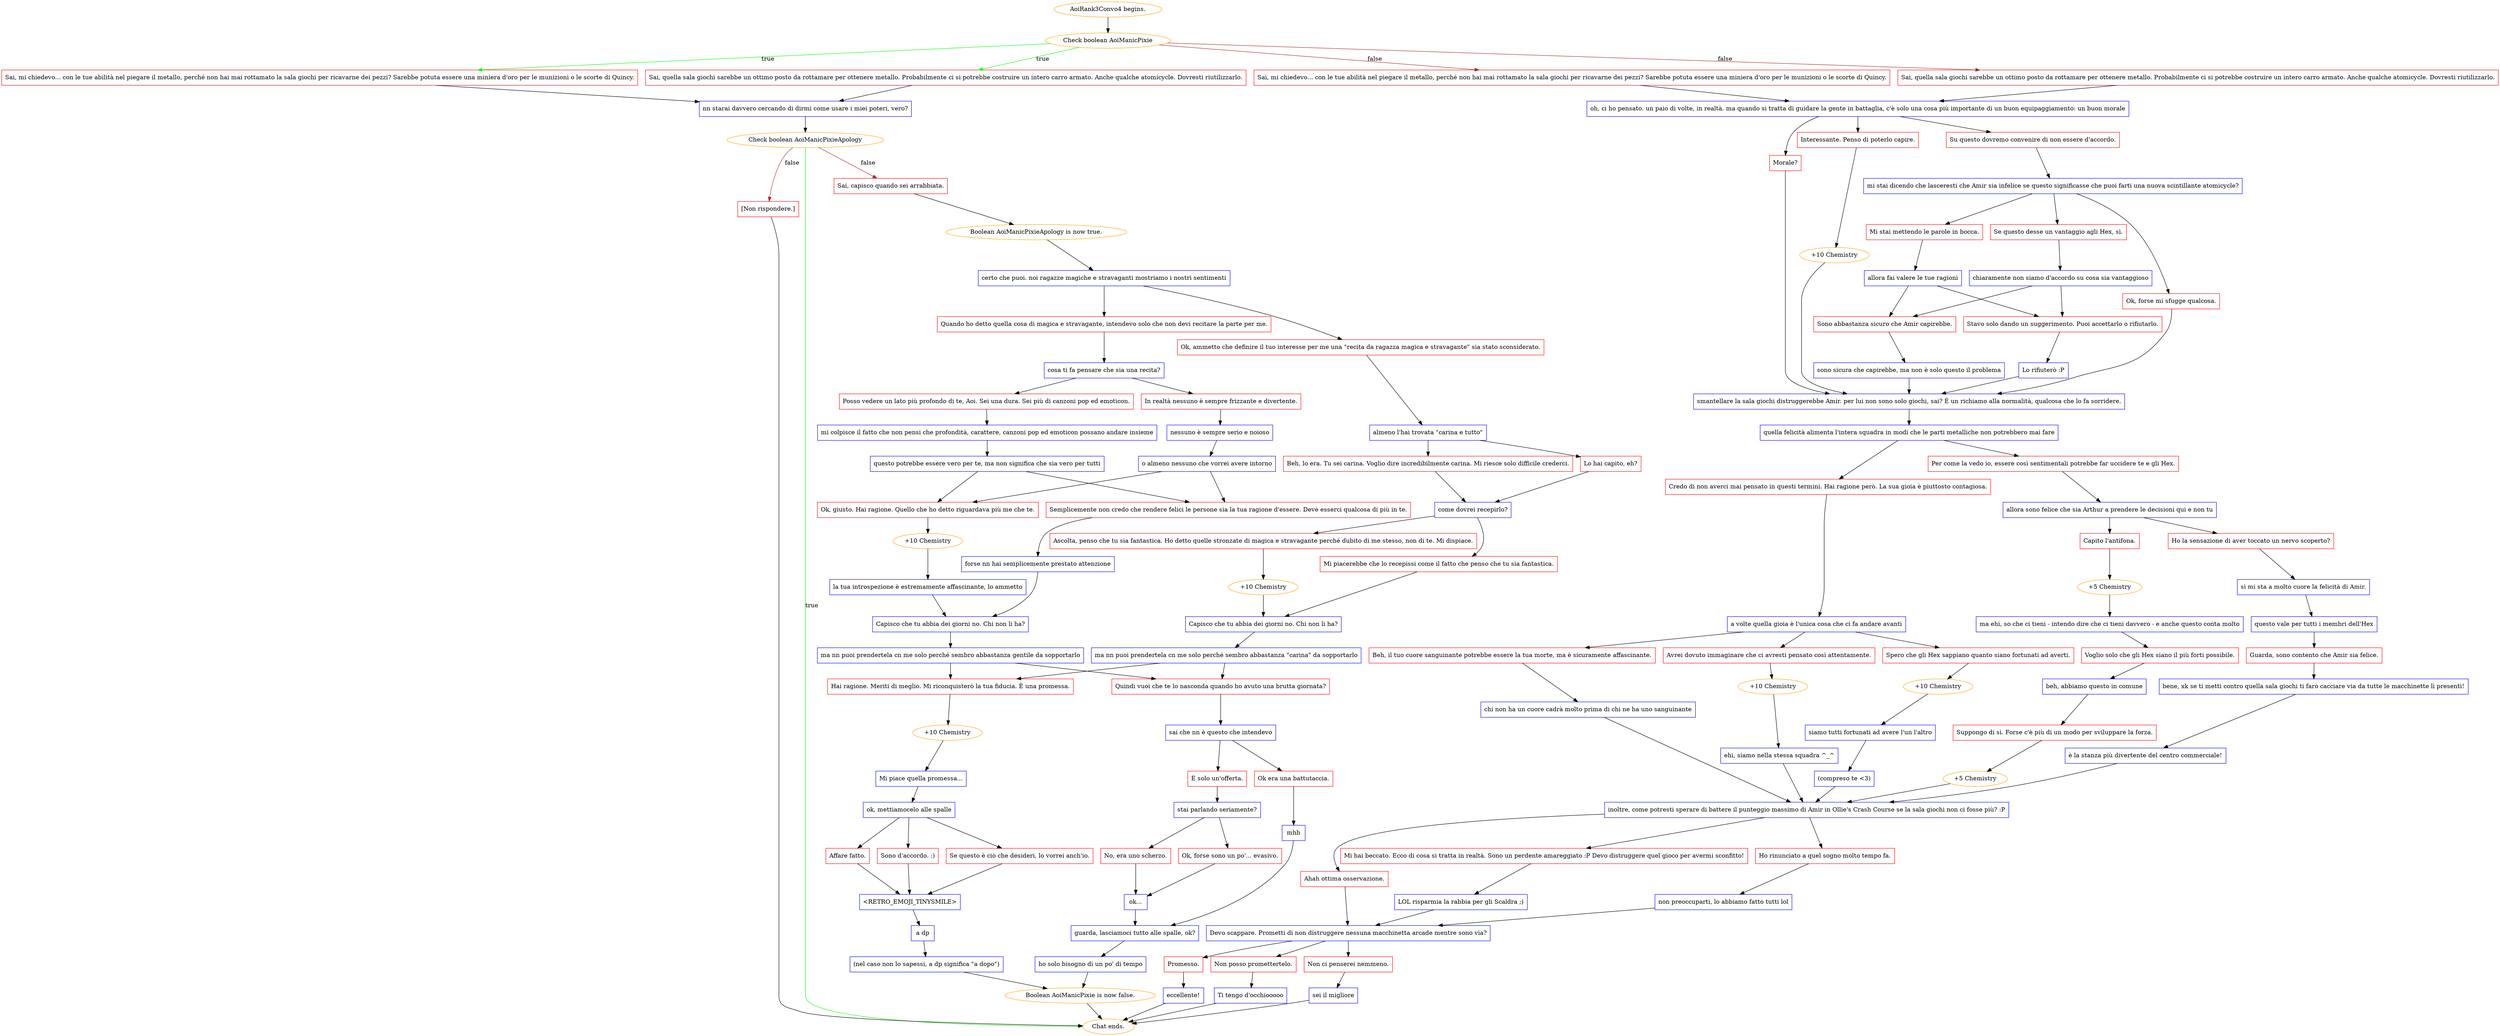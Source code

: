 digraph {
	"AoiRank3Convo4 begins." [color=orange];
		"AoiRank3Convo4 begins." -> j2492287909;
	j2492287909 [label="Check boolean AoiManicPixie",color=orange];
		j2492287909 -> j871617534 [label=true,color=green];
		j2492287909 -> j246803131 [label=true,color=green];
		j2492287909 -> j2553861872 [label=false,color=brown];
		j2492287909 -> j1103940493 [label=false,color=brown];
	j871617534 [label="Sai, mi chiedevo... con le tue abilità nel piegare il metallo, perché non hai mai rottamato la sala giochi per ricavarne dei pezzi? Sarebbe potuta essere una miniera d'oro per le munizioni o le scorte di Quincy.",shape=box,color=red];
		j871617534 -> j2640298259;
	j246803131 [label="Sai, quella sala giochi sarebbe un ottimo posto da rottamare per ottenere metallo. Probabilmente ci si potrebbe costruire un intero carro armato. Anche qualche atomicycle. Dovresti riutilizzarlo.",shape=box,color=red];
		j246803131 -> j2640298259;
	j2553861872 [label="Sai, mi chiedevo... con le tue abilità nel piegare il metallo, perché non hai mai rottamato la sala giochi per ricavarne dei pezzi? Sarebbe potuta essere una miniera d'oro per le munizioni o le scorte di Quincy.",shape=box,color=red];
		j2553861872 -> j2121323482;
	j1103940493 [label="Sai, quella sala giochi sarebbe un ottimo posto da rottamare per ottenere metallo. Probabilmente ci si potrebbe costruire un intero carro armato. Anche qualche atomicycle. Dovresti riutilizzarlo.",shape=box,color=red];
		j1103940493 -> j2121323482;
	j2640298259 [label="nn starai davvero cercando di dirmi come usare i miei poteri, vero?",shape=box,color=blue];
		j2640298259 -> j3889849912;
	j2121323482 [label="oh, ci ho pensato. un paio di volte, in realtà. ma quando si tratta di guidare la gente in battaglia, c'è solo una cosa più importante di un buon equipaggiamento: un buon morale",shape=box,color=blue];
		j2121323482 -> j666575786;
		j2121323482 -> j3734911409;
		j2121323482 -> j616952737;
	j3889849912 [label="Check boolean AoiManicPixieApology",color=orange];
		j3889849912 -> "Chat ends." [label=true,color=green];
		j3889849912 -> j2112707297 [label=false,color=brown];
		j3889849912 -> j753348503 [label=false,color=brown];
	j666575786 [label="Morale?",shape=box,color=red];
		j666575786 -> j70972439;
	j3734911409 [label="Interessante. Penso di poterlo capire.",shape=box,color=red];
		j3734911409 -> j2038048794;
	j616952737 [label="Su questo dovremo convenire di non essere d'accordo.",shape=box,color=red];
		j616952737 -> j1828006969;
	"Chat ends." [color=orange];
	j2112707297 [label="Sai, capisco quando sei arrabbiata.",shape=box,color=red];
		j2112707297 -> j375072530;
	j753348503 [label="[Non rispondere.]",shape=box,color=red];
		j753348503 -> "Chat ends.";
	j70972439 [label="smantellare la sala giochi distruggerebbe Amir. per lui non sono solo giochi, sai? È un richiamo alla normalità, qualcosa che lo fa sorridere.",shape=box,color=blue];
		j70972439 -> j3274397282;
	j2038048794 [label="+10 Chemistry",color=orange];
		j2038048794 -> j70972439;
	j1828006969 [label="mi stai dicendo che lasceresti che Amir sia infelice se questo significasse che puoi farti una nuova scintillante atomicycle?",shape=box,color=blue];
		j1828006969 -> j572436276;
		j1828006969 -> j2140262686;
		j1828006969 -> j3410009252;
	j375072530 [label="Boolean AoiManicPixieApology is now true.",color=orange];
		j375072530 -> j567213996;
	j3274397282 [label="quella felicità alimenta l'intera squadra in modi che le parti metalliche non potrebbero mai fare",shape=box,color=blue];
		j3274397282 -> j733750805;
		j3274397282 -> j3275264035;
	j572436276 [label="Se questo desse un vantaggio agli Hex, sì.",shape=box,color=red];
		j572436276 -> j4214018854;
	j2140262686 [label="Mi stai mettendo le parole in bocca.",shape=box,color=red];
		j2140262686 -> j3189615029;
	j3410009252 [label="Ok, forse mi sfugge qualcosa.",shape=box,color=red];
		j3410009252 -> j70972439;
	j567213996 [label="certo che puoi. noi ragazze magiche e stravaganti mostriamo i nostri sentimenti",shape=box,color=blue];
		j567213996 -> j3009611416;
		j567213996 -> j682409985;
	j733750805 [label="Credo di non averci mai pensato in questi termini. Hai ragione però. La sua gioia è piuttosto contagiosa.",shape=box,color=red];
		j733750805 -> j326996551;
	j3275264035 [label="Per come la vedo io, essere così sentimentali potrebbe far uccidere te e gli Hex.",shape=box,color=red];
		j3275264035 -> j1177891864;
	j4214018854 [label="chiaramente non siamo d'accordo su cosa sia vantaggioso",shape=box,color=blue];
		j4214018854 -> j2314033143;
		j4214018854 -> j1449305057;
	j3189615029 [label="allora fai valere le tue ragioni",shape=box,color=blue];
		j3189615029 -> j2314033143;
		j3189615029 -> j1449305057;
	j3009611416 [label="Ok, ammetto che definire il tuo interesse per me una \"recita da ragazza magica e stravagante\" sia stato sconsiderato.",shape=box,color=red];
		j3009611416 -> j589141545;
	j682409985 [label="Quando ho detto quella cosa di magica e stravagante, intendevo solo che non devi recitare la parte per me.",shape=box,color=red];
		j682409985 -> j2320946964;
	j326996551 [label="a volte quella gioia è l'unica cosa che ci fa andare avanti",shape=box,color=blue];
		j326996551 -> j902997153;
		j326996551 -> j2777725759;
		j326996551 -> j1964851947;
	j1177891864 [label="allora sono felice che sia Arthur a prendere le decisioni qui e non tu",shape=box,color=blue];
		j1177891864 -> j578340659;
		j1177891864 -> j3728980041;
	j2314033143 [label="Stavo solo dando un suggerimento. Puoi accettarlo o rifiutarlo.",shape=box,color=red];
		j2314033143 -> j3269899120;
	j1449305057 [label="Sono abbastanza sicuro che Amir capirebbe.",shape=box,color=red];
		j1449305057 -> j4247138263;
	j589141545 [label="almeno l'hai trovata \"carina e tutto\"",shape=box,color=blue];
		j589141545 -> j3931772414;
		j589141545 -> j2702419438;
	j2320946964 [label="cosa ti fa pensare che sia una recita?",shape=box,color=blue];
		j2320946964 -> j2337661456;
		j2320946964 -> j3521349816;
	j902997153 [label="Avrei dovuto immaginare che ci avresti pensato così attentamente.",shape=box,color=red];
		j902997153 -> j421392487;
	j2777725759 [label="Spero che gli Hex sappiano quanto siano fortunati ad averti.",shape=box,color=red];
		j2777725759 -> j606624153;
	j1964851947 [label="Beh, il tuo cuore sanguinante potrebbe essere la tua morte, ma è sicuramente affascinante.",shape=box,color=red];
		j1964851947 -> j3614936246;
	j578340659 [label="Capito l'antifona.",shape=box,color=red];
		j578340659 -> j451191266;
	j3728980041 [label="Ho la sensazione di aver toccato un nervo scoperto?",shape=box,color=red];
		j3728980041 -> j653230007;
	j3269899120 [label="Lo rifiuterò :P",shape=box,color=blue];
		j3269899120 -> j70972439;
	j4247138263 [label="sono sicura che capirebbe, ma non è solo questo il problema",shape=box,color=blue];
		j4247138263 -> j70972439;
	j3931772414 [label="Beh, lo era. Tu sei carina. Voglio dire incredibilmente carina. Mi riesce solo difficile crederci.",shape=box,color=red];
		j3931772414 -> j1105907434;
	j2702419438 [label="Lo hai capito, eh?",shape=box,color=red];
		j2702419438 -> j1105907434;
	j2337661456 [label="In realtà nessuno è sempre frizzante e divertente.",shape=box,color=red];
		j2337661456 -> j1488848142;
	j3521349816 [label="Posso vedere un lato più profondo di te, Aoi. Sei una dura. Sei più di canzoni pop ed emoticon.",shape=box,color=red];
		j3521349816 -> j4249856943;
	j421392487 [label="+10 Chemistry",color=orange];
		j421392487 -> j3253741669;
	j606624153 [label="+10 Chemistry",color=orange];
		j606624153 -> j1107480389;
	j3614936246 [label="chi non ha un cuore cadrà molto prima di chi ne ha uno sanguinante",shape=box,color=blue];
		j3614936246 -> j3861983963;
	j451191266 [label="+5 Chemistry",color=orange];
		j451191266 -> j1675253593;
	j653230007 [label="sì mi sta a molto cuore la felicità di Amir.",shape=box,color=blue];
		j653230007 -> j3225429800;
	j1105907434 [label="come dovrei recepirlo?",shape=box,color=blue];
		j1105907434 -> j2273486986;
		j1105907434 -> j1209350509;
	j1488848142 [label="nessuno è sempre serio e noioso",shape=box,color=blue];
		j1488848142 -> j1404353669;
	j4249856943 [label="mi colpisce il fatto che non pensi che profondità, carattere, canzoni pop ed emoticon possano andare insieme",shape=box,color=blue];
		j4249856943 -> j4089443959;
	j3253741669 [label="ehi, siamo nella stessa squadra ^_^",shape=box,color=blue];
		j3253741669 -> j3861983963;
	j1107480389 [label="siamo tutti fortunati ad avere l'un l'altro",shape=box,color=blue];
		j1107480389 -> j3242785320;
	j3861983963 [label="inoltre, come potresti sperare di battere il punteggio massimo di Amir in Ollie's Crash Course se la sala giochi non ci fosse più? :P",shape=box,color=blue];
		j3861983963 -> j700635721;
		j3861983963 -> j4109373485;
		j3861983963 -> j2801444273;
	j1675253593 [label="ma ehi, so che ci tieni - intendo dire che ci tieni davvero - e anche questo conta molto",shape=box,color=blue];
		j1675253593 -> j1411690541;
	j3225429800 [label="questo vale per tutti i membri dell'Hex",shape=box,color=blue];
		j3225429800 -> j328444987;
	j2273486986 [label="Ascolta, penso che tu sia fantastica. Ho detto quelle stronzate di magica e stravagante perché dubito di me stesso, non di te. Mi dispiace.",shape=box,color=red];
		j2273486986 -> j2940054757;
	j1209350509 [label="Mi piacerebbe che lo recepissi come il fatto che penso che tu sia fantastica.",shape=box,color=red];
		j1209350509 -> j1002518696;
	j1404353669 [label="o almeno nessuno che vorrei avere intorno",shape=box,color=blue];
		j1404353669 -> j1359972562;
		j1404353669 -> j3507587696;
	j4089443959 [label="questo potrebbe essere vero per te, ma non significa che sia vero per tutti",shape=box,color=blue];
		j4089443959 -> j3507587696;
		j4089443959 -> j1359972562;
	j3242785320 [label="(compreso te <3)",shape=box,color=blue];
		j3242785320 -> j3861983963;
	j700635721 [label="Mi hai beccato. Ecco di cosa si tratta in realtà. Sono un perdente amareggiato :P Devo distruggere quel gioco per avermi sconfitto!",shape=box,color=red];
		j700635721 -> j2660520970;
	j4109373485 [label="Ahah ottima osservazione.",shape=box,color=red];
		j4109373485 -> j3549066855;
	j2801444273 [label="Ho rinunciato a quel sogno molto tempo fa.",shape=box,color=red];
		j2801444273 -> j148558742;
	j1411690541 [label="Voglio solo che gli Hex siano il più forti possibile.",shape=box,color=red];
		j1411690541 -> j726537828;
	j328444987 [label="Guarda, sono contento che Amir sia felice.",shape=box,color=red];
		j328444987 -> j1205594189;
	j2940054757 [label="+10 Chemistry",color=orange];
		j2940054757 -> j1002518696;
	j1002518696 [label="Capisco che tu abbia dei giorni no. Chi non li ha?",shape=box,color=blue];
		j1002518696 -> j1627119638;
	j1359972562 [label="Semplicemente non credo che rendere felici le persone sia la tua ragione d'essere. Deve esserci qualcosa di più in te.",shape=box,color=red];
		j1359972562 -> j2795262540;
	j3507587696 [label="Ok, giusto. Hai ragione. Quello che ho detto riguardava più me che te.",shape=box,color=red];
		j3507587696 -> j322612083;
	j2660520970 [label="LOL risparmia la rabbia per gli Scaldra ;)",shape=box,color=blue];
		j2660520970 -> j3549066855;
	j3549066855 [label="Devo scappare. Prometti di non distruggere nessuna macchinetta arcade mentre sono via?",shape=box,color=blue];
		j3549066855 -> j2840954593;
		j3549066855 -> j1607623434;
		j3549066855 -> j2305004966;
	j148558742 [label="non preoccuparti, lo abbiamo fatto tutti lol",shape=box,color=blue];
		j148558742 -> j3549066855;
	j726537828 [label="beh, abbiamo questo in comune",shape=box,color=blue];
		j726537828 -> j2012452168;
	j1205594189 [label="bene, xk se ti metti contro quella sala giochi ti farò cacciare via da tutte le macchinette lì presenti!",shape=box,color=blue];
		j1205594189 -> j4199556822;
	j1627119638 [label="ma nn puoi prendertela cn me solo perché sembro abbastanza \"carina\" da sopportarlo",shape=box,color=blue];
		j1627119638 -> j1268537184;
		j1627119638 -> j2594599377;
	j2795262540 [label="forse nn hai semplicemente prestato attenzione",shape=box,color=blue];
		j2795262540 -> j545479283;
	j322612083 [label="+10 Chemistry",color=orange];
		j322612083 -> j2258735421;
	j2840954593 [label="Promesso.",shape=box,color=red];
		j2840954593 -> j617718784;
	j1607623434 [label="Non posso promettertelo.",shape=box,color=red];
		j1607623434 -> j3714173297;
	j2305004966 [label="Non ci penserei nemmeno.",shape=box,color=red];
		j2305004966 -> j821513498;
	j2012452168 [label="Suppongo di sì. Forse c'è più di un modo per sviluppare la forza.",shape=box,color=red];
		j2012452168 -> j1965799247;
	j4199556822 [label="è la stanza più divertente del centro commerciale!",shape=box,color=blue];
		j4199556822 -> j3861983963;
	j1268537184 [label="Hai ragione. Meriti di meglio. Mi riconquisterò la tua fiducia. È una promessa.",shape=box,color=red];
		j1268537184 -> j108022699;
	j2594599377 [label="Quindi vuoi che te lo nasconda quando ho avuto una brutta giornata?",shape=box,color=red];
		j2594599377 -> j1344028019;
	j545479283 [label="Capisco che tu abbia dei giorni no. Chi non li ha?",shape=box,color=blue];
		j545479283 -> j2264544106;
	j2258735421 [label="la tua introspezione è estremamente affascinante, lo ammetto",shape=box,color=blue];
		j2258735421 -> j545479283;
	j617718784 [label="eccellente!",shape=box,color=blue];
		j617718784 -> "Chat ends.";
	j3714173297 [label="Ti tengo d'occhiooooo",shape=box,color=blue];
		j3714173297 -> "Chat ends.";
	j821513498 [label="sei il migliore",shape=box,color=blue];
		j821513498 -> "Chat ends.";
	j1965799247 [label="+5 Chemistry",color=orange];
		j1965799247 -> j3861983963;
	j108022699 [label="+10 Chemistry",color=orange];
		j108022699 -> j2025072049;
	j1344028019 [label="sai che nn è questo che intendevo",shape=box,color=blue];
		j1344028019 -> j3773363550;
		j1344028019 -> j584679534;
	j2264544106 [label="ma nn puoi prendertela cn me solo perché sembro abbastanza gentile da sopportarlo",shape=box,color=blue];
		j2264544106 -> j1268537184;
		j2264544106 -> j2594599377;
	j2025072049 [label="Mi piace quella promessa...",shape=box,color=blue];
		j2025072049 -> j1843493847;
	j3773363550 [label="È solo un'offerta.",shape=box,color=red];
		j3773363550 -> j375088479;
	j584679534 [label="Ok era una battutaccia.",shape=box,color=red];
		j584679534 -> j970728236;
	j1843493847 [label="ok, mettiamocelo alle spalle",shape=box,color=blue];
		j1843493847 -> j1016095190;
		j1843493847 -> j144053588;
		j1843493847 -> j2348369946;
	j375088479 [label="stai parlando seriamente?",shape=box,color=blue];
		j375088479 -> j4128486224;
		j375088479 -> j4213943636;
	j970728236 [label="mhh",shape=box,color=blue];
		j970728236 -> j2441890812;
	j1016095190 [label="Affare fatto.",shape=box,color=red];
		j1016095190 -> j4151078771;
	j144053588 [label="Sono d'accordo. :)",shape=box,color=red];
		j144053588 -> j4151078771;
	j2348369946 [label="Se questo è ciò che desideri, lo vorrei anch'io.",shape=box,color=red];
		j2348369946 -> j4151078771;
	j4128486224 [label="Ok, forse sono un po'... evasivo.",shape=box,color=red];
		j4128486224 -> j4201727611;
	j4213943636 [label="No, era uno scherzo.",shape=box,color=red];
		j4213943636 -> j4201727611;
	j2441890812 [label="guarda, lasciamoci tutto alle spalle, ok?",shape=box,color=blue];
		j2441890812 -> j3082473762;
	j4151078771 [label="<RETRO_EMOJI_TINYSMILE>",shape=box,color=blue];
		j4151078771 -> j2770714208;
	j4201727611 [label="ok...",shape=box,color=blue];
		j4201727611 -> j2441890812;
	j3082473762 [label="ho solo bisogno di un po' di tempo",shape=box,color=blue];
		j3082473762 -> j2477397060;
	j2770714208 [label="a dp",shape=box,color=blue];
		j2770714208 -> j96845191;
	j2477397060 [label="Boolean AoiManicPixie is now false.",color=orange];
		j2477397060 -> "Chat ends.";
	j96845191 [label="(nel caso non lo sapessi, a dp significa \"a dopo\")",shape=box,color=blue];
		j96845191 -> j2477397060;
}